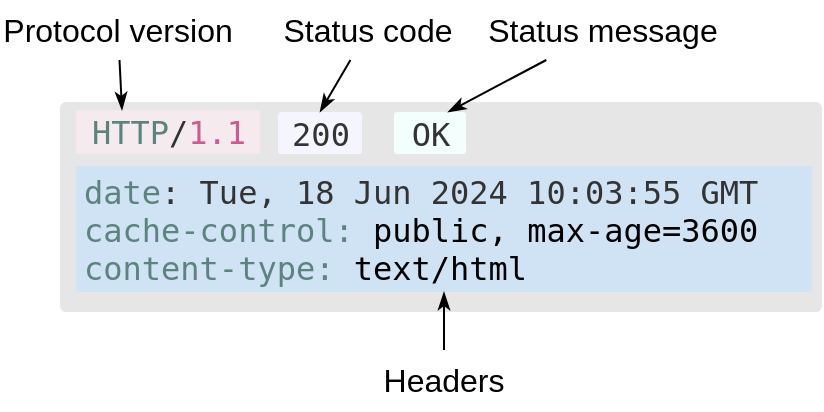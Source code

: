 <mxfile scale="1" border="0" version="24.6.0" type="device">
  <diagram name="Page-1" id="efa7a0a1-bf9b-a30e-e6df-94a7791c09e9">
    <mxGraphModel dx="1579" dy="752" grid="0" gridSize="10" guides="1" tooltips="1" connect="1" arrows="1" fold="1" page="1" pageScale="1" pageWidth="826" pageHeight="1169" background="#FFFFFF" math="0" shadow="0">
      <root>
        <mxCell id="0" />
        <mxCell id="1" parent="0" />
        <mxCell id="oMBeN4IvPGKr6_LYo95F-6" value="" style="text;html=1;align=left;verticalAlign=top;whiteSpace=wrap;rounded=1;fontFamily=Monospace;labelBackgroundColor=none;spacing=20;spacingLeft=5;spacingTop=0;fillColor=#E6E6E6;fontColor=#333333;strokeColor=none;arcSize=3;fontSize=16;fontStyle=0;shadow=0;shadowOffsetX=2;shadowOffsetY=2;shadowBlur=1;" parent="1" vertex="1">
          <mxGeometry x="58" y="57" width="381" height="105" as="geometry" />
        </mxCell>
        <mxCell id="m8_yUPAIpRcaYaqxqrlA-126" value="Status message" style="text;html=1;align=center;verticalAlign=middle;whiteSpace=wrap;rounded=0;fontFamily=Helvetica;fontSize=16;fontColor=default;labelBackgroundColor=none;shadow=0;shadowOffsetX=2;shadowOffsetY=2;shadowBlur=1;" parent="1" vertex="1">
          <mxGeometry x="261" y="6" width="137" height="30" as="geometry" />
        </mxCell>
        <mxCell id="m8_yUPAIpRcaYaqxqrlA-127" value="Status code" style="text;html=1;align=center;verticalAlign=middle;whiteSpace=wrap;rounded=0;fontFamily=Helvetica;fontSize=16;fontColor=default;labelBackgroundColor=none;shadow=0;shadowOffsetX=2;shadowOffsetY=2;shadowBlur=1;" parent="1" vertex="1">
          <mxGeometry x="165" y="6" width="94" height="30" as="geometry" />
        </mxCell>
        <mxCell id="m8_yUPAIpRcaYaqxqrlA-128" value="Protocol version" style="text;html=1;align=center;verticalAlign=middle;whiteSpace=wrap;rounded=0;fontFamily=Helvetica;fontSize=16;fontColor=default;labelBackgroundColor=none;shadow=0;shadowOffsetX=2;shadowOffsetY=2;shadowBlur=1;" parent="1" vertex="1">
          <mxGeometry x="28" y="6" width="118" height="30" as="geometry" />
        </mxCell>
        <mxCell id="m8_yUPAIpRcaYaqxqrlA-129" value="&lt;div style=&quot;font-size: 16px;&quot;&gt;Headers&lt;/div&gt;" style="text;html=1;align=center;verticalAlign=middle;whiteSpace=wrap;rounded=0;fontFamily=Helvetica;fontSize=16;fontColor=default;labelBackgroundColor=none;shadow=0;shadowOffsetX=2;shadowOffsetY=2;shadowBlur=1;" parent="1" vertex="1">
          <mxGeometry x="220" y="181" width="60" height="30" as="geometry" />
        </mxCell>
        <mxCell id="oMBeN4IvPGKr6_LYo95F-1" value="OK" style="text;html=1;align=center;verticalAlign=middle;rounded=1;fontFamily=Monospace;labelBackgroundColor=none;spacing=4;spacingLeft=0;spacingTop=0;fillColor=#F2FFFC;fontColor=#333333;strokeColor=none;arcSize=8;fontSize=16;fontStyle=0;shadow=0;shadowOffsetX=2;shadowOffsetY=2;shadowBlur=1;" parent="1" vertex="1">
          <mxGeometry x="225" y="62" width="36" height="21" as="geometry" />
        </mxCell>
        <mxCell id="oMBeN4IvPGKr6_LYo95F-2" value="200" style="text;html=1;align=center;verticalAlign=middle;rounded=1;fontFamily=Monospace;labelBackgroundColor=none;spacing=4;spacingLeft=0;spacingTop=0;fillColor=#F5F5FF;fontColor=#333333;strokeColor=none;arcSize=8;fontSize=16;fontStyle=0;shadow=0;shadowOffsetX=2;shadowOffsetY=2;shadowBlur=1;" parent="1" vertex="1">
          <mxGeometry x="167" y="62" width="42" height="21" as="geometry" />
        </mxCell>
        <mxCell id="oMBeN4IvPGKr6_LYo95F-3" value="&lt;p style=&quot;line-height: 100%;&quot;&gt;&lt;font style=&quot;font-size: 16px;&quot; color=&quot;#5d837e&quot;&gt;HTTP&lt;/font&gt;/&lt;font style=&quot;font-size: 16px;&quot; color=&quot;#cd5b92&quot;&gt;1.1&lt;/font&gt;&lt;/p&gt;" style="text;html=1;align=center;verticalAlign=middle;rounded=1;fontFamily=Monospace;labelBackgroundColor=none;spacing=4;spacingLeft=0;spacingTop=0;fillColor=#F5EBEF;fontColor=#333333;strokeColor=none;arcSize=8;fontSize=16;fontStyle=0;shadow=0;shadowOffsetX=2;shadowOffsetY=2;shadowBlur=1;" parent="1" vertex="1">
          <mxGeometry x="66" y="61" width="92" height="22" as="geometry" />
        </mxCell>
        <mxCell id="oMBeN4IvPGKr6_LYo95F-5" value="&lt;div style=&quot;font-size: 16px;&quot;&gt;&lt;font color=&quot;#5d837e&quot; style=&quot;font-size: 16px;&quot;&gt;date&lt;/font&gt;: Tue, 18 Jun 2024 10:03:55 GMT&lt;/div&gt;&lt;div style=&quot;font-size: 16px;&quot;&gt;&lt;font color=&quot;#5d837e&quot; style=&quot;font-size: 16px;&quot;&gt;cache-control: &lt;/font&gt;&lt;font color=&quot;#000000&quot; style=&quot;font-size: 16px;&quot;&gt;public, max-age=3600&lt;/font&gt;&lt;/div&gt;&lt;div style=&quot;font-size: 16px;&quot;&gt;&lt;font color=&quot;#5d837e&quot; style=&quot;font-size: 16px;&quot;&gt;content-type: &lt;/font&gt;&lt;font color=&quot;#000000&quot; style=&quot;font-size: 16px;&quot;&gt;text/html&lt;/font&gt;&lt;/div&gt;" style="text;html=1;align=left;verticalAlign=middle;whiteSpace=wrap;rounded=1;fontFamily=Monospace;labelBackgroundColor=none;spacing=4;spacingLeft=0;spacingTop=0;fillColor=#cfe3f5;fontColor=#333333;strokeColor=none;arcSize=3;fontSize=16;fontStyle=0;shadow=0;shadowOffsetX=2;shadowOffsetY=2;shadowBlur=1;" parent="1" vertex="1">
          <mxGeometry x="66" y="89" width="368" height="63" as="geometry" />
        </mxCell>
        <mxCell id="oMBeN4IvPGKr6_LYo95F-7" style="rounded=1;orthogonalLoop=1;jettySize=auto;html=1;exitX=0.5;exitY=1;exitDx=0;exitDy=0;fontFamily=Helvetica;fontSize=12;fontColor=default;labelBackgroundColor=none;endArrow=none;endFill=0;startArrow=classicThin;startFill=1;shadow=0;shadowOffsetX=2;shadowOffsetY=2;shadowBlur=1;entryX=0.5;entryY=0;entryDx=0;entryDy=0;" parent="1" source="oMBeN4IvPGKr6_LYo95F-5" target="m8_yUPAIpRcaYaqxqrlA-129" edge="1">
          <mxGeometry relative="1" as="geometry">
            <mxPoint x="99" y="275" as="sourcePoint" />
            <mxPoint x="38" y="41" as="targetPoint" />
          </mxGeometry>
        </mxCell>
        <mxCell id="m8_yUPAIpRcaYaqxqrlA-134" style="rounded=1;orthogonalLoop=1;jettySize=auto;html=1;exitX=0.75;exitY=0;exitDx=0;exitDy=0;fontFamily=Helvetica;fontSize=12;fontColor=default;labelBackgroundColor=none;endArrow=none;endFill=0;startArrow=classicThin;startFill=1;shadow=0;shadowOffsetX=2;shadowOffsetY=2;shadowBlur=1;" parent="1" source="oMBeN4IvPGKr6_LYo95F-1" target="m8_yUPAIpRcaYaqxqrlA-126" edge="1">
          <mxGeometry relative="1" as="geometry" />
        </mxCell>
        <mxCell id="m8_yUPAIpRcaYaqxqrlA-135" style="rounded=1;orthogonalLoop=1;jettySize=auto;html=1;exitX=0.5;exitY=0;exitDx=0;exitDy=0;fontFamily=Helvetica;fontSize=12;fontColor=default;labelBackgroundColor=none;endArrow=none;endFill=0;startArrow=classicThin;startFill=1;shadow=0;shadowOffsetX=2;shadowOffsetY=2;shadowBlur=1;" parent="1" source="oMBeN4IvPGKr6_LYo95F-2" target="m8_yUPAIpRcaYaqxqrlA-127" edge="1">
          <mxGeometry relative="1" as="geometry" />
        </mxCell>
        <mxCell id="m8_yUPAIpRcaYaqxqrlA-136" style="rounded=1;orthogonalLoop=1;jettySize=auto;html=1;exitX=0.25;exitY=0;exitDx=0;exitDy=0;fontFamily=Helvetica;fontSize=12;fontColor=default;labelBackgroundColor=none;endArrow=none;endFill=0;startArrow=classicThin;startFill=1;shadow=0;shadowOffsetX=2;shadowOffsetY=2;shadowBlur=1;" parent="1" source="oMBeN4IvPGKr6_LYo95F-3" target="m8_yUPAIpRcaYaqxqrlA-128" edge="1">
          <mxGeometry relative="1" as="geometry" />
        </mxCell>
      </root>
    </mxGraphModel>
  </diagram>
</mxfile>

